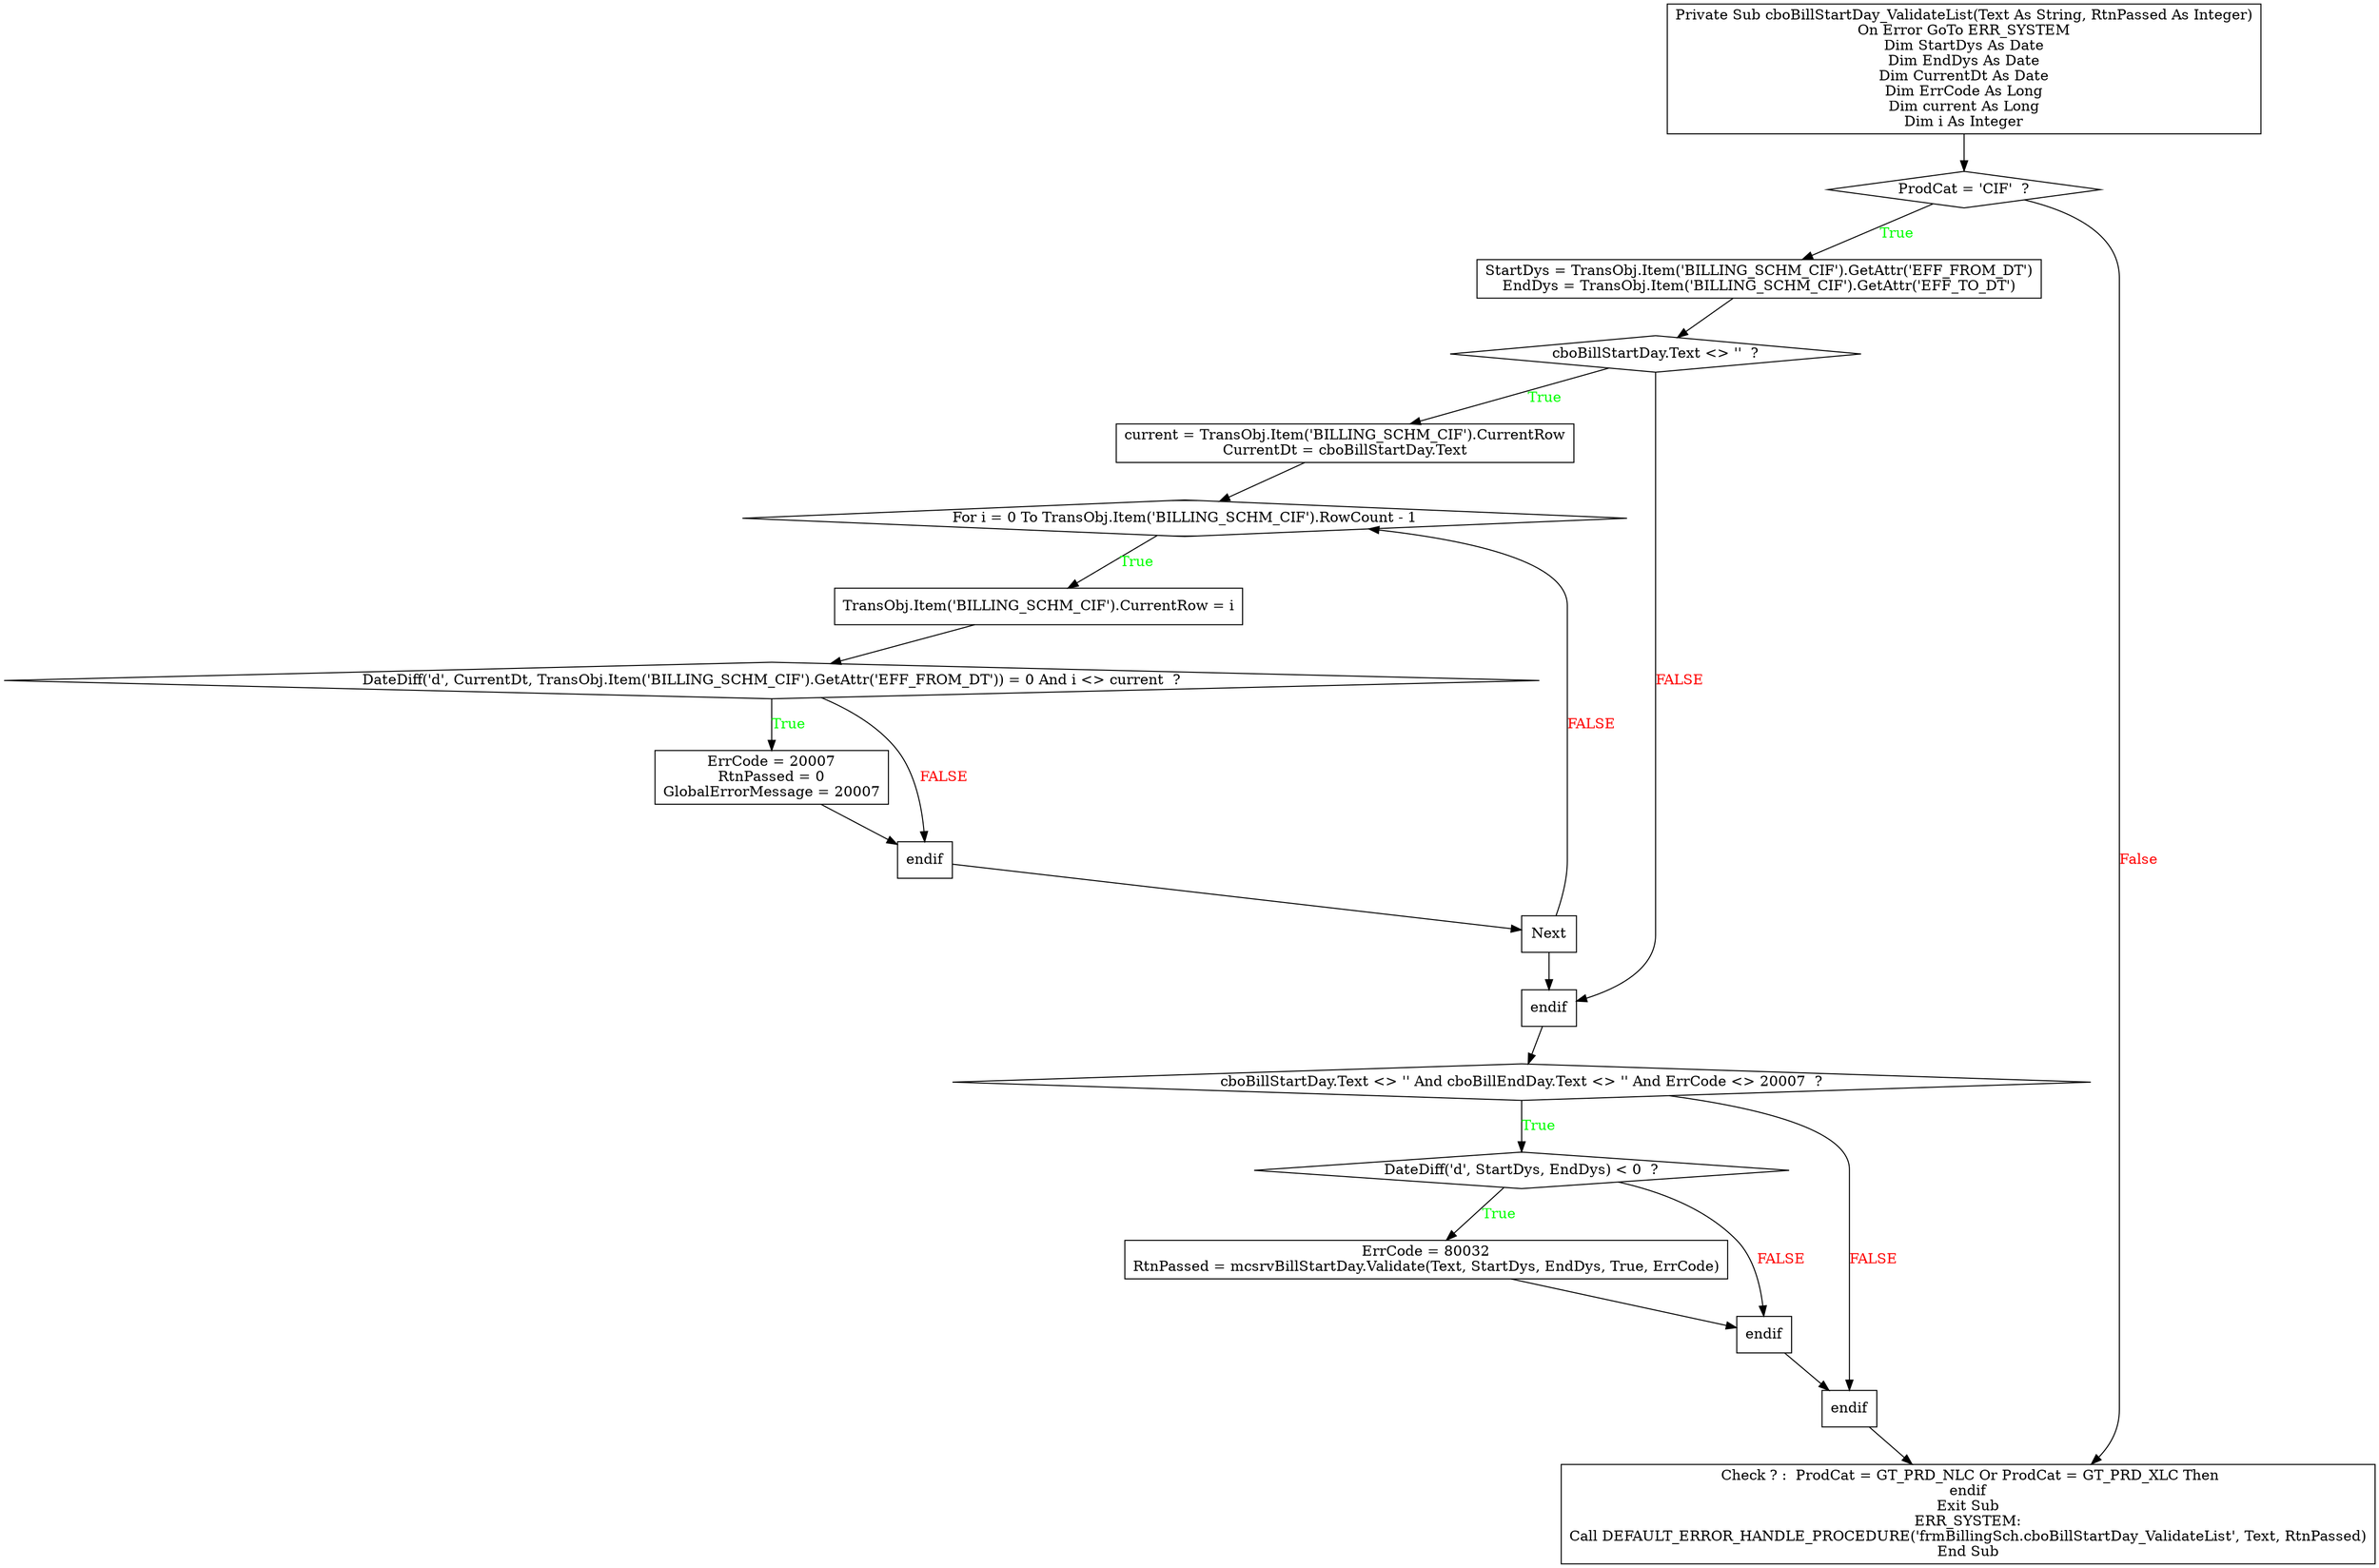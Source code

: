 digraph G{
Node_1 [ label ="Private Sub cboBillStartDay_ValidateList(Text As String, RtnPassed As Integer)\nOn Error GoTo ERR_SYSTEM\nDim StartDys As Date\nDim EndDys As Date\nDim CurrentDt As Date\nDim ErrCode As Long\nDim current As Long\nDim i As Integer",shape="box"];
Node_2 [ label ="ProdCat = 'CIF'  ?",shape="diamond"];
Node_3 [ label ="StartDys = TransObj.Item('BILLING_SCHM_CIF').GetAttr('EFF_FROM_DT')\nEndDys = TransObj.Item('BILLING_SCHM_CIF').GetAttr('EFF_TO_DT')",shape="box"];
Node_4 [ label ="cboBillStartDay.Text <> ''  ?",shape="diamond"];
Node_5 [ label ="current = TransObj.Item('BILLING_SCHM_CIF').CurrentRow\nCurrentDt = cboBillStartDay.Text",shape="box"];
Node_6 [ label ="For i = 0 To TransObj.Item('BILLING_SCHM_CIF').RowCount - 1",shape="Mdiamond"];
Node_7 [ label ="TransObj.Item('BILLING_SCHM_CIF').CurrentRow = i",shape="box"];
Node_8 [ label ="DateDiff('d', CurrentDt, TransObj.Item('BILLING_SCHM_CIF').GetAttr('EFF_FROM_DT')) = 0 And i <> current  ?",shape="diamond"];
Node_9 [ label ="ErrCode = 20007\nRtnPassed = 0\nGlobalErrorMessage = 20007",shape="box"];
Node_10 [ label ="endif",shape="box"];
Node_11 [ label ="Next",shape="box"];
Node_12 [ label ="endif",shape="box"];
Node_13 [ label ="cboBillStartDay.Text <> '' And cboBillEndDay.Text <> '' And ErrCode <> 20007  ?",shape="diamond"];
Node_14 [ label ="DateDiff('d', StartDys, EndDys) < 0  ?",shape="diamond"];
Node_15 [ label ="ErrCode = 80032\nRtnPassed = mcsrvBillStartDay.Validate(Text, StartDys, EndDys, True, ErrCode)",shape="box"];
Node_16 [ label ="endif",shape="box"];
Node_17 [ label ="endif",shape="box"];
Node_18 [ label =" Check ? :  ProdCat = GT_PRD_NLC Or ProdCat = GT_PRD_XLC Then\nendif\nExit Sub\nERR_SYSTEM:\nCall DEFAULT_ERROR_HANDLE_PROCEDURE('frmBillingSch.cboBillStartDay_ValidateList', Text, RtnPassed)\nEnd Sub",shape="box"];
Node_2 -> Node_3 [label="True",fontcolor="GREEN"];
Node_1 -> Node_2;
Node_4 -> Node_5 [label="True",fontcolor="GREEN"];
Node_3 -> Node_4;
Node_6 -> Node_7 [label="True",fontcolor="GREEN"];
Node_5 -> Node_6;
Node_8 -> Node_9 [label="True",fontcolor="GREEN"];
Node_7 -> Node_8;
Node_8 -> Node_10 [label="FALSE",fontcolor="RED"];
Node_9 -> Node_10;
Node_11 -> Node_6 [label="FALSE",fontcolor="RED"];
Node_11 -> Node_12;
Node_10 -> Node_11;
Node_4 -> Node_12 [label="FALSE",fontcolor="RED"];
Node_13 -> Node_14 [label="True",fontcolor="GREEN"];
Node_12 -> Node_13;
Node_14 -> Node_15 [label="True",fontcolor="GREEN"];
Node_14 -> Node_16 [label="FALSE",fontcolor="RED"];
Node_15 -> Node_16;
Node_13 -> Node_17 [label="FALSE",fontcolor="RED"];
Node_16 -> Node_17;
Node_2 -> Node_18 [label="False",fontcolor="RED"];
Node_17 -> Node_18;
}
